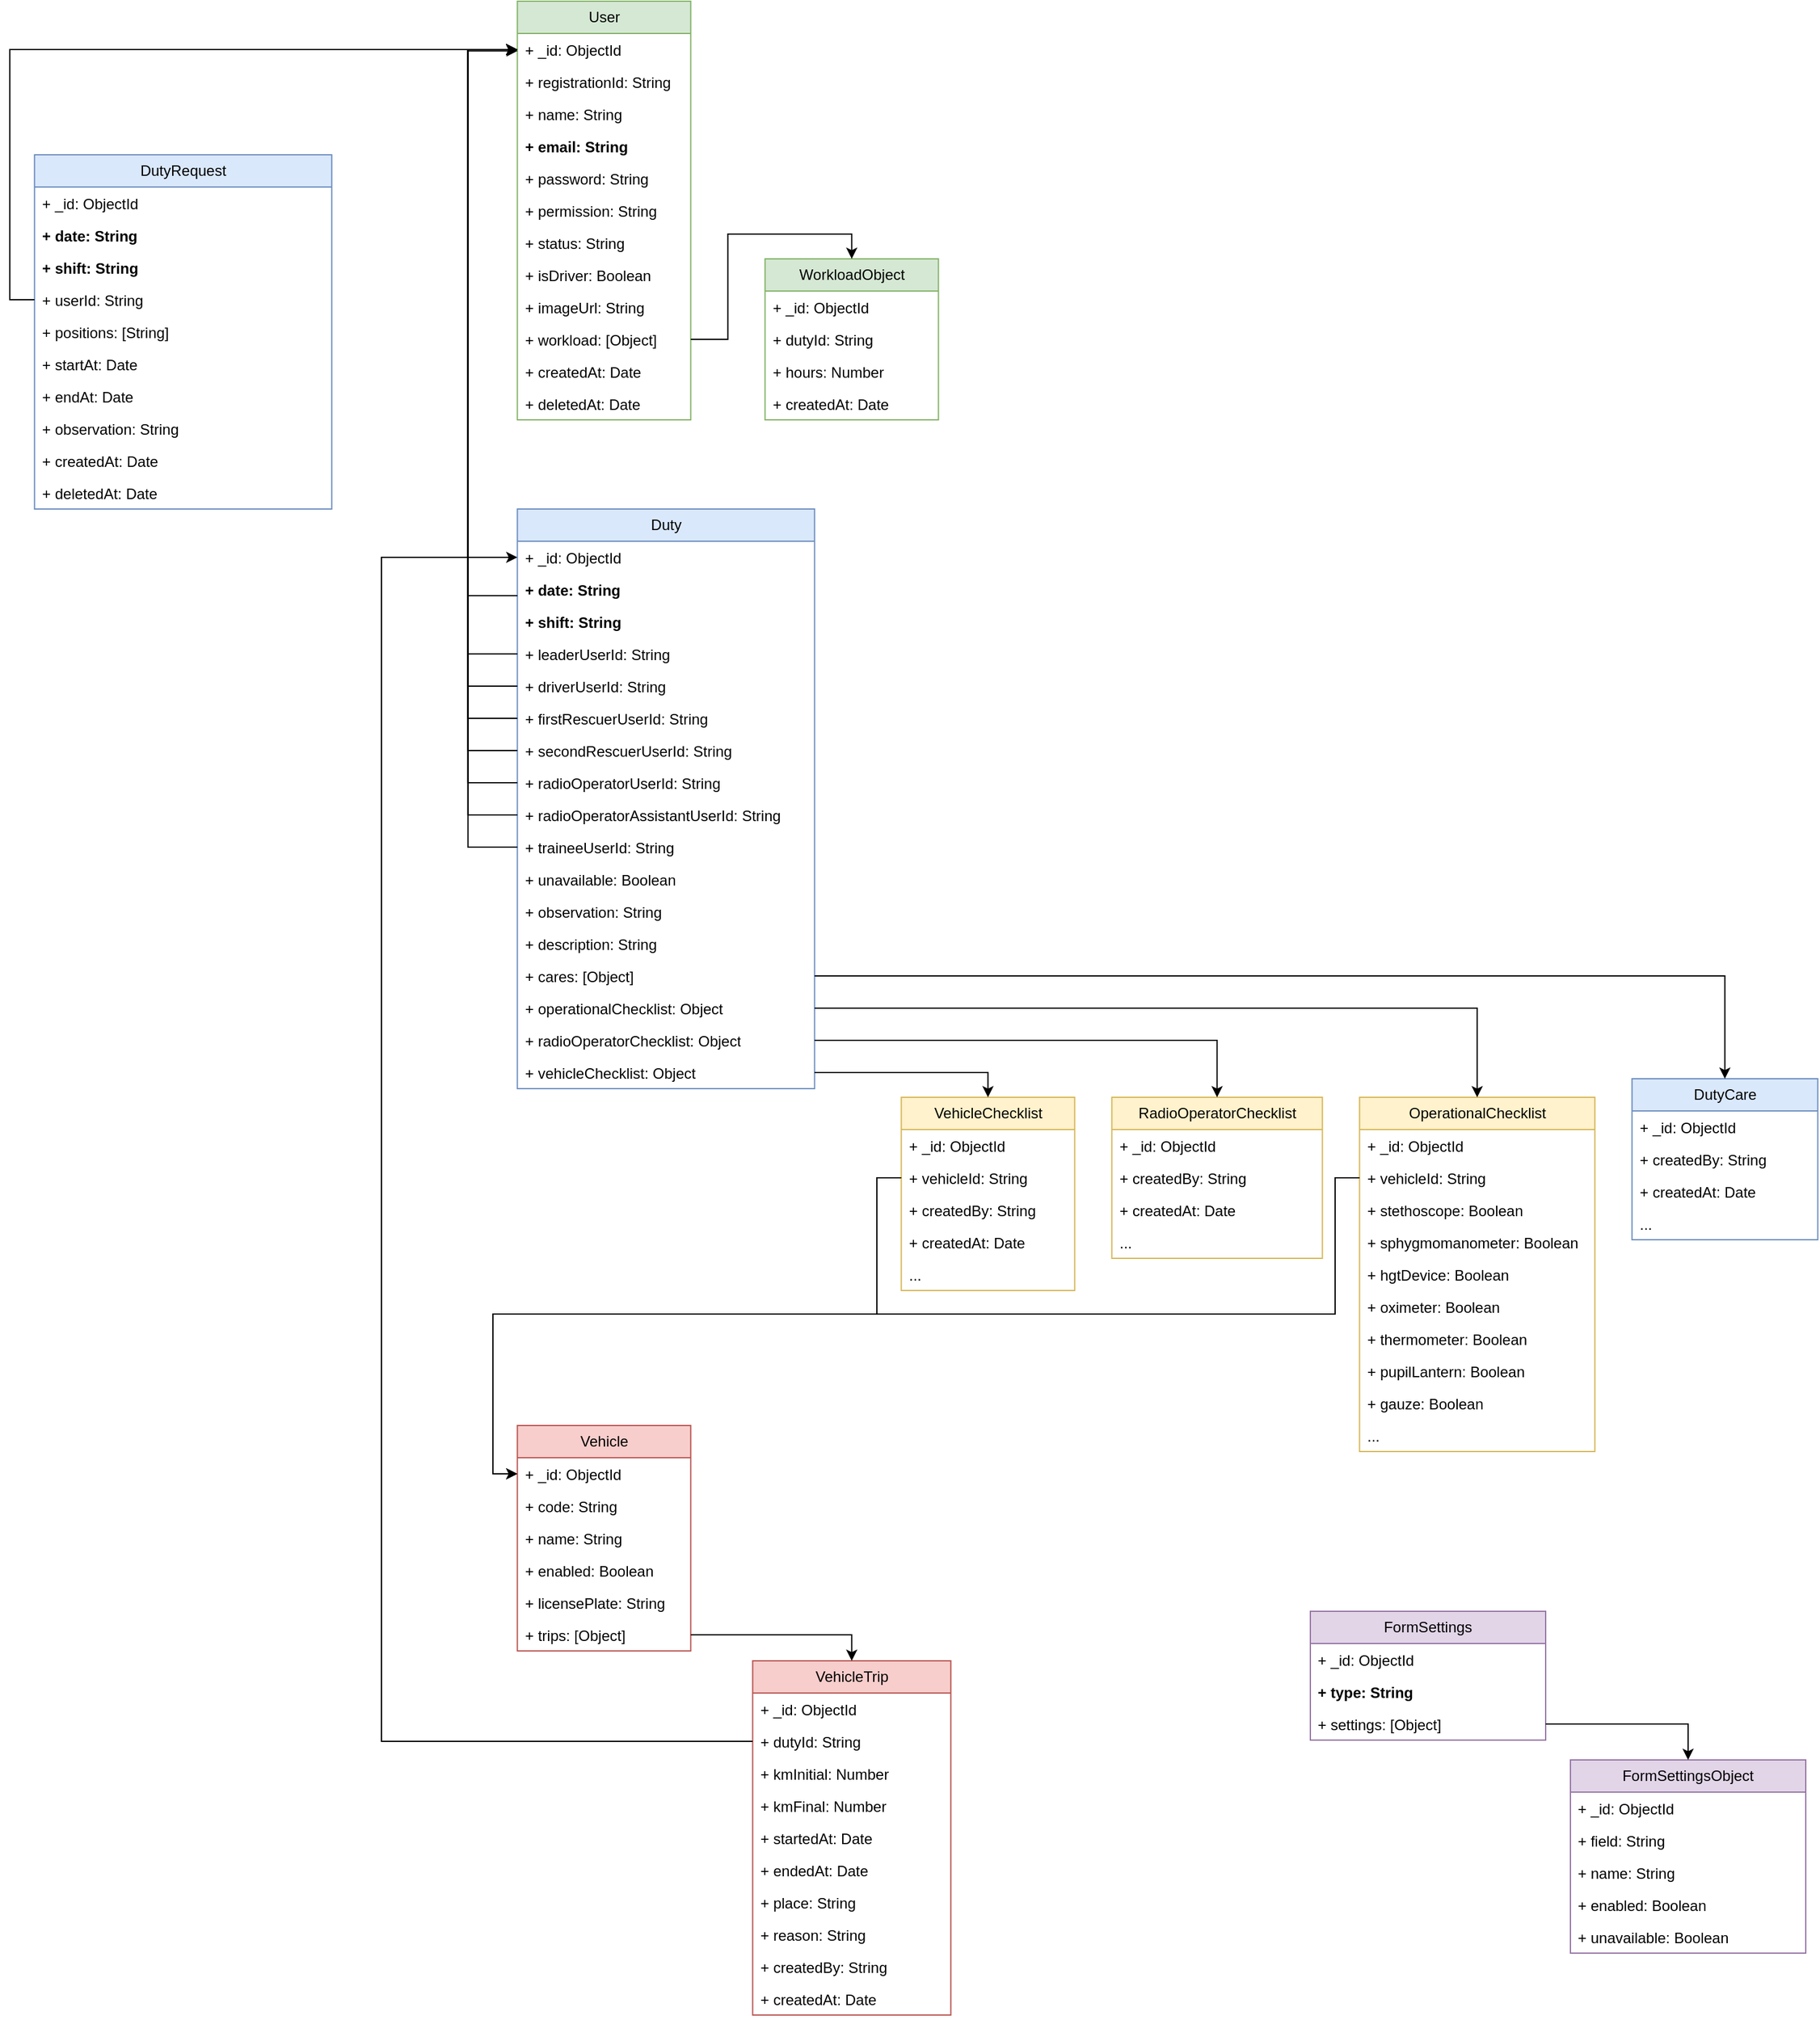 <mxfile version="23.1.1" type="google">
  <diagram name="Página-1" id="IYpdSt8Kz6ed_lQCGVCC">
    <mxGraphModel dx="1193" dy="695" grid="1" gridSize="10" guides="1" tooltips="1" connect="1" arrows="1" fold="1" page="1" pageScale="1" pageWidth="1600" pageHeight="900" math="0" shadow="0">
      <root>
        <mxCell id="0" />
        <mxCell id="1" parent="0" />
        <mxCell id="R4B6JqKtf9v0GxJlkbT6-14" value="User" style="swimlane;fontStyle=0;childLayout=stackLayout;horizontal=1;startSize=26;horizontalStack=0;resizeParent=1;resizeParentMax=0;resizeLast=0;collapsible=1;marginBottom=0;whiteSpace=wrap;html=1;fillColor=#d5e8d4;strokeColor=#82b366;" parent="1" vertex="1">
          <mxGeometry x="439.72" y="30" width="140" height="338" as="geometry" />
        </mxCell>
        <mxCell id="R4B6JqKtf9v0GxJlkbT6-15" value="+ _id: ObjectId" style="text;strokeColor=none;fillColor=none;align=left;verticalAlign=top;spacingLeft=4;spacingRight=4;overflow=hidden;rotatable=0;points=[[0,0.5],[1,0.5]];portConstraint=eastwest;whiteSpace=wrap;html=1;" parent="R4B6JqKtf9v0GxJlkbT6-14" vertex="1">
          <mxGeometry y="26" width="140" height="26" as="geometry" />
        </mxCell>
        <mxCell id="R4B6JqKtf9v0GxJlkbT6-16" value="+ registrationId: String" style="text;strokeColor=none;fillColor=none;align=left;verticalAlign=top;spacingLeft=4;spacingRight=4;overflow=hidden;rotatable=0;points=[[0,0.5],[1,0.5]];portConstraint=eastwest;whiteSpace=wrap;html=1;" parent="R4B6JqKtf9v0GxJlkbT6-14" vertex="1">
          <mxGeometry y="52" width="140" height="26" as="geometry" />
        </mxCell>
        <mxCell id="aPOCisl3kLSl9k1wvQ4P-1" value="+ name: String" style="text;strokeColor=none;fillColor=none;align=left;verticalAlign=top;spacingLeft=4;spacingRight=4;overflow=hidden;rotatable=0;points=[[0,0.5],[1,0.5]];portConstraint=eastwest;whiteSpace=wrap;html=1;" parent="R4B6JqKtf9v0GxJlkbT6-14" vertex="1">
          <mxGeometry y="78" width="140" height="26" as="geometry" />
        </mxCell>
        <mxCell id="R4B6JqKtf9v0GxJlkbT6-17" value="+ email: String" style="text;strokeColor=none;fillColor=none;align=left;verticalAlign=top;spacingLeft=4;spacingRight=4;overflow=hidden;rotatable=0;points=[[0,0.5],[1,0.5]];portConstraint=eastwest;whiteSpace=wrap;html=1;fontStyle=1" parent="R4B6JqKtf9v0GxJlkbT6-14" vertex="1">
          <mxGeometry y="104" width="140" height="26" as="geometry" />
        </mxCell>
        <mxCell id="R4B6JqKtf9v0GxJlkbT6-105" value="+ password: String" style="text;strokeColor=none;fillColor=none;align=left;verticalAlign=top;spacingLeft=4;spacingRight=4;overflow=hidden;rotatable=0;points=[[0,0.5],[1,0.5]];portConstraint=eastwest;whiteSpace=wrap;html=1;fontStyle=0" parent="R4B6JqKtf9v0GxJlkbT6-14" vertex="1">
          <mxGeometry y="130" width="140" height="26" as="geometry" />
        </mxCell>
        <mxCell id="R4B6JqKtf9v0GxJlkbT6-19" value="+ permission: String" style="text;strokeColor=none;fillColor=none;align=left;verticalAlign=top;spacingLeft=4;spacingRight=4;overflow=hidden;rotatable=0;points=[[0,0.5],[1,0.5]];portConstraint=eastwest;whiteSpace=wrap;html=1;" parent="R4B6JqKtf9v0GxJlkbT6-14" vertex="1">
          <mxGeometry y="156" width="140" height="26" as="geometry" />
        </mxCell>
        <mxCell id="R4B6JqKtf9v0GxJlkbT6-20" value="+ status: String" style="text;strokeColor=none;fillColor=none;align=left;verticalAlign=top;spacingLeft=4;spacingRight=4;overflow=hidden;rotatable=0;points=[[0,0.5],[1,0.5]];portConstraint=eastwest;whiteSpace=wrap;html=1;" parent="R4B6JqKtf9v0GxJlkbT6-14" vertex="1">
          <mxGeometry y="182" width="140" height="26" as="geometry" />
        </mxCell>
        <mxCell id="MI__1Vr3cl0q680QnqO9-2" value="+ isDriver: Boolean" style="text;strokeColor=none;fillColor=none;align=left;verticalAlign=top;spacingLeft=4;spacingRight=4;overflow=hidden;rotatable=0;points=[[0,0.5],[1,0.5]];portConstraint=eastwest;whiteSpace=wrap;html=1;" parent="R4B6JqKtf9v0GxJlkbT6-14" vertex="1">
          <mxGeometry y="208" width="140" height="26" as="geometry" />
        </mxCell>
        <mxCell id="R4B6JqKtf9v0GxJlkbT6-21" value="+ imageUrl: String" style="text;strokeColor=none;fillColor=none;align=left;verticalAlign=top;spacingLeft=4;spacingRight=4;overflow=hidden;rotatable=0;points=[[0,0.5],[1,0.5]];portConstraint=eastwest;whiteSpace=wrap;html=1;" parent="R4B6JqKtf9v0GxJlkbT6-14" vertex="1">
          <mxGeometry y="234" width="140" height="26" as="geometry" />
        </mxCell>
        <mxCell id="qyPiCuSeW8-tETlJxyKC-1" value="+ workload: [Object]" style="text;strokeColor=none;fillColor=none;align=left;verticalAlign=top;spacingLeft=4;spacingRight=4;overflow=hidden;rotatable=0;points=[[0,0.5],[1,0.5]];portConstraint=eastwest;whiteSpace=wrap;html=1;" parent="R4B6JqKtf9v0GxJlkbT6-14" vertex="1">
          <mxGeometry y="260" width="140" height="26" as="geometry" />
        </mxCell>
        <mxCell id="R4B6JqKtf9v0GxJlkbT6-22" value="+ createdAt: Date" style="text;strokeColor=none;fillColor=none;align=left;verticalAlign=top;spacingLeft=4;spacingRight=4;overflow=hidden;rotatable=0;points=[[0,0.5],[1,0.5]];portConstraint=eastwest;whiteSpace=wrap;html=1;" parent="R4B6JqKtf9v0GxJlkbT6-14" vertex="1">
          <mxGeometry y="286" width="140" height="26" as="geometry" />
        </mxCell>
        <mxCell id="R4B6JqKtf9v0GxJlkbT6-23" value="+ deletedAt: Date" style="text;strokeColor=none;fillColor=none;align=left;verticalAlign=top;spacingLeft=4;spacingRight=4;overflow=hidden;rotatable=0;points=[[0,0.5],[1,0.5]];portConstraint=eastwest;whiteSpace=wrap;html=1;" parent="R4B6JqKtf9v0GxJlkbT6-14" vertex="1">
          <mxGeometry y="312" width="140" height="26" as="geometry" />
        </mxCell>
        <mxCell id="R4B6JqKtf9v0GxJlkbT6-24" value="Duty" style="swimlane;fontStyle=0;childLayout=stackLayout;horizontal=1;startSize=26;horizontalStack=0;resizeParent=1;resizeParentMax=0;resizeLast=0;collapsible=1;marginBottom=0;whiteSpace=wrap;html=1;fillColor=#dae8fc;strokeColor=#6c8ebf;" parent="1" vertex="1">
          <mxGeometry x="439.72" y="440" width="240" height="468" as="geometry">
            <mxRectangle x="1350" y="360" width="70" height="30" as="alternateBounds" />
          </mxGeometry>
        </mxCell>
        <mxCell id="R4B6JqKtf9v0GxJlkbT6-25" value="+ _id: ObjectId" style="text;strokeColor=none;fillColor=none;align=left;verticalAlign=top;spacingLeft=4;spacingRight=4;overflow=hidden;rotatable=0;points=[[0,0.5],[1,0.5]];portConstraint=eastwest;whiteSpace=wrap;html=1;" parent="R4B6JqKtf9v0GxJlkbT6-24" vertex="1">
          <mxGeometry y="26" width="240" height="26" as="geometry" />
        </mxCell>
        <mxCell id="R4B6JqKtf9v0GxJlkbT6-26" value="+ date: String" style="text;strokeColor=none;fillColor=none;align=left;verticalAlign=top;spacingLeft=4;spacingRight=4;overflow=hidden;rotatable=0;points=[[0,0.5],[1,0.5]];portConstraint=eastwest;whiteSpace=wrap;html=1;fontStyle=1" parent="R4B6JqKtf9v0GxJlkbT6-24" vertex="1">
          <mxGeometry y="52" width="240" height="26" as="geometry" />
        </mxCell>
        <mxCell id="R4B6JqKtf9v0GxJlkbT6-27" value="+ shift: String" style="text;strokeColor=none;fillColor=none;align=left;verticalAlign=top;spacingLeft=4;spacingRight=4;overflow=hidden;rotatable=0;points=[[0,0.5],[1,0.5]];portConstraint=eastwest;whiteSpace=wrap;html=1;fontStyle=1" parent="R4B6JqKtf9v0GxJlkbT6-24" vertex="1">
          <mxGeometry y="78" width="240" height="26" as="geometry" />
        </mxCell>
        <mxCell id="R4B6JqKtf9v0GxJlkbT6-28" value="+ leaderUserId: String" style="text;strokeColor=none;fillColor=none;align=left;verticalAlign=top;spacingLeft=4;spacingRight=4;overflow=hidden;rotatable=0;points=[[0,0.5],[1,0.5]];portConstraint=eastwest;whiteSpace=wrap;html=1;" parent="R4B6JqKtf9v0GxJlkbT6-24" vertex="1">
          <mxGeometry y="104" width="240" height="26" as="geometry" />
        </mxCell>
        <mxCell id="R4B6JqKtf9v0GxJlkbT6-29" value="+ driverUserId: String" style="text;strokeColor=none;fillColor=none;align=left;verticalAlign=top;spacingLeft=4;spacingRight=4;overflow=hidden;rotatable=0;points=[[0,0.5],[1,0.5]];portConstraint=eastwest;whiteSpace=wrap;html=1;" parent="R4B6JqKtf9v0GxJlkbT6-24" vertex="1">
          <mxGeometry y="130" width="240" height="26" as="geometry" />
        </mxCell>
        <mxCell id="R4B6JqKtf9v0GxJlkbT6-30" value="+ firstRescuerUserId: String" style="text;strokeColor=none;fillColor=none;align=left;verticalAlign=top;spacingLeft=4;spacingRight=4;overflow=hidden;rotatable=0;points=[[0,0.5],[1,0.5]];portConstraint=eastwest;whiteSpace=wrap;html=1;" parent="R4B6JqKtf9v0GxJlkbT6-24" vertex="1">
          <mxGeometry y="156" width="240" height="26" as="geometry" />
        </mxCell>
        <mxCell id="R4B6JqKtf9v0GxJlkbT6-31" value="+ secondRescuerUserId: String" style="text;strokeColor=none;fillColor=none;align=left;verticalAlign=top;spacingLeft=4;spacingRight=4;overflow=hidden;rotatable=0;points=[[0,0.5],[1,0.5]];portConstraint=eastwest;whiteSpace=wrap;html=1;" parent="R4B6JqKtf9v0GxJlkbT6-24" vertex="1">
          <mxGeometry y="182" width="240" height="26" as="geometry" />
        </mxCell>
        <mxCell id="R4B6JqKtf9v0GxJlkbT6-32" value="+ radioOperatorUserId: String" style="text;strokeColor=none;fillColor=none;align=left;verticalAlign=top;spacingLeft=4;spacingRight=4;overflow=hidden;rotatable=0;points=[[0,0.5],[1,0.5]];portConstraint=eastwest;whiteSpace=wrap;html=1;" parent="R4B6JqKtf9v0GxJlkbT6-24" vertex="1">
          <mxGeometry y="208" width="240" height="26" as="geometry" />
        </mxCell>
        <mxCell id="R4B6JqKtf9v0GxJlkbT6-34" value="+ radioOperatorAssistantUserId: String" style="text;strokeColor=none;fillColor=none;align=left;verticalAlign=top;spacingLeft=4;spacingRight=4;overflow=hidden;rotatable=0;points=[[0,0.5],[1,0.5]];portConstraint=eastwest;whiteSpace=wrap;html=1;" parent="R4B6JqKtf9v0GxJlkbT6-24" vertex="1">
          <mxGeometry y="234" width="240" height="26" as="geometry" />
        </mxCell>
        <mxCell id="R4B6JqKtf9v0GxJlkbT6-35" value="+ traineeUserId: String" style="text;strokeColor=none;fillColor=none;align=left;verticalAlign=top;spacingLeft=4;spacingRight=4;overflow=hidden;rotatable=0;points=[[0,0.5],[1,0.5]];portConstraint=eastwest;whiteSpace=wrap;html=1;" parent="R4B6JqKtf9v0GxJlkbT6-24" vertex="1">
          <mxGeometry y="260" width="240" height="26" as="geometry" />
        </mxCell>
        <mxCell id="R4B6JqKtf9v0GxJlkbT6-37" value="+ unavailable: Boolean" style="text;strokeColor=none;fillColor=none;align=left;verticalAlign=top;spacingLeft=4;spacingRight=4;overflow=hidden;rotatable=0;points=[[0,0.5],[1,0.5]];portConstraint=eastwest;whiteSpace=wrap;html=1;" parent="R4B6JqKtf9v0GxJlkbT6-24" vertex="1">
          <mxGeometry y="286" width="240" height="26" as="geometry" />
        </mxCell>
        <mxCell id="R4B6JqKtf9v0GxJlkbT6-36" value="+ observation: String" style="text;strokeColor=none;fillColor=none;align=left;verticalAlign=top;spacingLeft=4;spacingRight=4;overflow=hidden;rotatable=0;points=[[0,0.5],[1,0.5]];portConstraint=eastwest;whiteSpace=wrap;html=1;" parent="R4B6JqKtf9v0GxJlkbT6-24" vertex="1">
          <mxGeometry y="312" width="240" height="26" as="geometry" />
        </mxCell>
        <mxCell id="R4B6JqKtf9v0GxJlkbT6-33" value="+ description: String" style="text;strokeColor=none;fillColor=none;align=left;verticalAlign=top;spacingLeft=4;spacingRight=4;overflow=hidden;rotatable=0;points=[[0,0.5],[1,0.5]];portConstraint=eastwest;whiteSpace=wrap;html=1;" parent="R4B6JqKtf9v0GxJlkbT6-24" vertex="1">
          <mxGeometry y="338" width="240" height="26" as="geometry" />
        </mxCell>
        <mxCell id="YmcyqMqzOZPDYKo89Bfk-48" value="+ cares: [Object]" style="text;strokeColor=none;fillColor=none;align=left;verticalAlign=top;spacingLeft=4;spacingRight=4;overflow=hidden;rotatable=0;points=[[0,0.5],[1,0.5]];portConstraint=eastwest;whiteSpace=wrap;html=1;" parent="R4B6JqKtf9v0GxJlkbT6-24" vertex="1">
          <mxGeometry y="364" width="240" height="26" as="geometry" />
        </mxCell>
        <mxCell id="YmcyqMqzOZPDYKo89Bfk-25" value="+ operationalChecklist: Object" style="text;strokeColor=none;fillColor=none;align=left;verticalAlign=top;spacingLeft=4;spacingRight=4;overflow=hidden;rotatable=0;points=[[0,0.5],[1,0.5]];portConstraint=eastwest;whiteSpace=wrap;html=1;" parent="R4B6JqKtf9v0GxJlkbT6-24" vertex="1">
          <mxGeometry y="390" width="240" height="26" as="geometry" />
        </mxCell>
        <mxCell id="YmcyqMqzOZPDYKo89Bfk-30" value="+ radioOperatorChecklist: Object" style="text;strokeColor=none;fillColor=none;align=left;verticalAlign=top;spacingLeft=4;spacingRight=4;overflow=hidden;rotatable=0;points=[[0,0.5],[1,0.5]];portConstraint=eastwest;whiteSpace=wrap;html=1;" parent="R4B6JqKtf9v0GxJlkbT6-24" vertex="1">
          <mxGeometry y="416" width="240" height="26" as="geometry" />
        </mxCell>
        <mxCell id="YmcyqMqzOZPDYKo89Bfk-29" value="+ vehicleChecklist: Object" style="text;strokeColor=none;fillColor=none;align=left;verticalAlign=top;spacingLeft=4;spacingRight=4;overflow=hidden;rotatable=0;points=[[0,0.5],[1,0.5]];portConstraint=eastwest;whiteSpace=wrap;html=1;" parent="R4B6JqKtf9v0GxJlkbT6-24" vertex="1">
          <mxGeometry y="442" width="240" height="26" as="geometry" />
        </mxCell>
        <mxCell id="R4B6JqKtf9v0GxJlkbT6-52" value="Vehicle" style="swimlane;fontStyle=0;childLayout=stackLayout;horizontal=1;startSize=26;horizontalStack=0;resizeParent=1;resizeParentMax=0;resizeLast=0;collapsible=1;marginBottom=0;whiteSpace=wrap;html=1;fillColor=#f8cecc;strokeColor=#b85450;" parent="1" vertex="1">
          <mxGeometry x="439.72" y="1180" width="140" height="182" as="geometry" />
        </mxCell>
        <mxCell id="R4B6JqKtf9v0GxJlkbT6-53" value="+ _id: ObjectId" style="text;strokeColor=none;fillColor=none;align=left;verticalAlign=top;spacingLeft=4;spacingRight=4;overflow=hidden;rotatable=0;points=[[0,0.5],[1,0.5]];portConstraint=eastwest;whiteSpace=wrap;html=1;" parent="R4B6JqKtf9v0GxJlkbT6-52" vertex="1">
          <mxGeometry y="26" width="140" height="26" as="geometry" />
        </mxCell>
        <mxCell id="R4B6JqKtf9v0GxJlkbT6-55" value="+ code: String" style="text;strokeColor=none;fillColor=none;align=left;verticalAlign=top;spacingLeft=4;spacingRight=4;overflow=hidden;rotatable=0;points=[[0,0.5],[1,0.5]];portConstraint=eastwest;whiteSpace=wrap;html=1;" parent="R4B6JqKtf9v0GxJlkbT6-52" vertex="1">
          <mxGeometry y="52" width="140" height="26" as="geometry" />
        </mxCell>
        <mxCell id="BkJx6mjHTMI---LYH1up-1" value="+ name: String" style="text;strokeColor=none;fillColor=none;align=left;verticalAlign=top;spacingLeft=4;spacingRight=4;overflow=hidden;rotatable=0;points=[[0,0.5],[1,0.5]];portConstraint=eastwest;whiteSpace=wrap;html=1;" parent="R4B6JqKtf9v0GxJlkbT6-52" vertex="1">
          <mxGeometry y="78" width="140" height="26" as="geometry" />
        </mxCell>
        <mxCell id="R4B6JqKtf9v0GxJlkbT6-54" value="+ enabled: Boolean" style="text;strokeColor=none;fillColor=none;align=left;verticalAlign=top;spacingLeft=4;spacingRight=4;overflow=hidden;rotatable=0;points=[[0,0.5],[1,0.5]];portConstraint=eastwest;whiteSpace=wrap;html=1;" parent="R4B6JqKtf9v0GxJlkbT6-52" vertex="1">
          <mxGeometry y="104" width="140" height="26" as="geometry" />
        </mxCell>
        <mxCell id="YmcyqMqzOZPDYKo89Bfk-80" value="+ licensePlate: String" style="text;strokeColor=none;fillColor=none;align=left;verticalAlign=top;spacingLeft=4;spacingRight=4;overflow=hidden;rotatable=0;points=[[0,0.5],[1,0.5]];portConstraint=eastwest;whiteSpace=wrap;html=1;" parent="R4B6JqKtf9v0GxJlkbT6-52" vertex="1">
          <mxGeometry y="130" width="140" height="26" as="geometry" />
        </mxCell>
        <mxCell id="R4B6JqKtf9v0GxJlkbT6-56" value="+ trips: [Object]" style="text;strokeColor=none;fillColor=none;align=left;verticalAlign=top;spacingLeft=4;spacingRight=4;overflow=hidden;rotatable=0;points=[[0,0.5],[1,0.5]];portConstraint=eastwest;whiteSpace=wrap;html=1;" parent="R4B6JqKtf9v0GxJlkbT6-52" vertex="1">
          <mxGeometry y="156" width="140" height="26" as="geometry" />
        </mxCell>
        <mxCell id="R4B6JqKtf9v0GxJlkbT6-67" value="DutyRequest" style="swimlane;fontStyle=0;childLayout=stackLayout;horizontal=1;startSize=26;horizontalStack=0;resizeParent=1;resizeParentMax=0;resizeLast=0;collapsible=1;marginBottom=0;whiteSpace=wrap;html=1;fillColor=#dae8fc;strokeColor=#6c8ebf;" parent="1" vertex="1">
          <mxGeometry x="49.86" y="154" width="240" height="286" as="geometry" />
        </mxCell>
        <mxCell id="R4B6JqKtf9v0GxJlkbT6-68" value="+ _id: ObjectId" style="text;strokeColor=none;fillColor=none;align=left;verticalAlign=top;spacingLeft=4;spacingRight=4;overflow=hidden;rotatable=0;points=[[0,0.5],[1,0.5]];portConstraint=eastwest;whiteSpace=wrap;html=1;" parent="R4B6JqKtf9v0GxJlkbT6-67" vertex="1">
          <mxGeometry y="26" width="240" height="26" as="geometry" />
        </mxCell>
        <mxCell id="R4B6JqKtf9v0GxJlkbT6-71" value="+ date: String" style="text;strokeColor=none;fillColor=none;align=left;verticalAlign=top;spacingLeft=4;spacingRight=4;overflow=hidden;rotatable=0;points=[[0,0.5],[1,0.5]];portConstraint=eastwest;whiteSpace=wrap;html=1;fontStyle=1" parent="R4B6JqKtf9v0GxJlkbT6-67" vertex="1">
          <mxGeometry y="52" width="240" height="26" as="geometry" />
        </mxCell>
        <mxCell id="R4B6JqKtf9v0GxJlkbT6-72" value="+ shift: String" style="text;strokeColor=none;fillColor=none;align=left;verticalAlign=top;spacingLeft=4;spacingRight=4;overflow=hidden;rotatable=0;points=[[0,0.5],[1,0.5]];portConstraint=eastwest;whiteSpace=wrap;html=1;fontStyle=1" parent="R4B6JqKtf9v0GxJlkbT6-67" vertex="1">
          <mxGeometry y="78" width="240" height="26" as="geometry" />
        </mxCell>
        <mxCell id="R4B6JqKtf9v0GxJlkbT6-69" value="+ userId: String" style="text;strokeColor=none;fillColor=none;align=left;verticalAlign=top;spacingLeft=4;spacingRight=4;overflow=hidden;rotatable=0;points=[[0,0.5],[1,0.5]];portConstraint=eastwest;whiteSpace=wrap;html=1;fontStyle=0" parent="R4B6JqKtf9v0GxJlkbT6-67" vertex="1">
          <mxGeometry y="104" width="240" height="26" as="geometry" />
        </mxCell>
        <mxCell id="R4B6JqKtf9v0GxJlkbT6-108" value="+ positions: [String]" style="text;strokeColor=none;fillColor=none;align=left;verticalAlign=top;spacingLeft=4;spacingRight=4;overflow=hidden;rotatable=0;points=[[0,0.5],[1,0.5]];portConstraint=eastwest;whiteSpace=wrap;html=1;" parent="R4B6JqKtf9v0GxJlkbT6-67" vertex="1">
          <mxGeometry y="130" width="240" height="26" as="geometry" />
        </mxCell>
        <mxCell id="BkJx6mjHTMI---LYH1up-2" value="+ startAt: Date" style="text;strokeColor=none;fillColor=none;align=left;verticalAlign=top;spacingLeft=4;spacingRight=4;overflow=hidden;rotatable=0;points=[[0,0.5],[1,0.5]];portConstraint=eastwest;whiteSpace=wrap;html=1;" parent="R4B6JqKtf9v0GxJlkbT6-67" vertex="1">
          <mxGeometry y="156" width="240" height="26" as="geometry" />
        </mxCell>
        <mxCell id="BkJx6mjHTMI---LYH1up-4" value="+ endAt: Date" style="text;strokeColor=none;fillColor=none;align=left;verticalAlign=top;spacingLeft=4;spacingRight=4;overflow=hidden;rotatable=0;points=[[0,0.5],[1,0.5]];portConstraint=eastwest;whiteSpace=wrap;html=1;" parent="R4B6JqKtf9v0GxJlkbT6-67" vertex="1">
          <mxGeometry y="182" width="240" height="26" as="geometry" />
        </mxCell>
        <mxCell id="BkJx6mjHTMI---LYH1up-3" value="+ observation: String" style="text;strokeColor=none;fillColor=none;align=left;verticalAlign=top;spacingLeft=4;spacingRight=4;overflow=hidden;rotatable=0;points=[[0,0.5],[1,0.5]];portConstraint=eastwest;whiteSpace=wrap;html=1;" parent="R4B6JqKtf9v0GxJlkbT6-67" vertex="1">
          <mxGeometry y="208" width="240" height="26" as="geometry" />
        </mxCell>
        <mxCell id="R4B6JqKtf9v0GxJlkbT6-74" value="+ createdAt: Date" style="text;strokeColor=none;fillColor=none;align=left;verticalAlign=top;spacingLeft=4;spacingRight=4;overflow=hidden;rotatable=0;points=[[0,0.5],[1,0.5]];portConstraint=eastwest;whiteSpace=wrap;html=1;" parent="R4B6JqKtf9v0GxJlkbT6-67" vertex="1">
          <mxGeometry y="234" width="240" height="26" as="geometry" />
        </mxCell>
        <mxCell id="R4B6JqKtf9v0GxJlkbT6-75" value="+ deletedAt: Date" style="text;strokeColor=none;fillColor=none;align=left;verticalAlign=top;spacingLeft=4;spacingRight=4;overflow=hidden;rotatable=0;points=[[0,0.5],[1,0.5]];portConstraint=eastwest;whiteSpace=wrap;html=1;" parent="R4B6JqKtf9v0GxJlkbT6-67" vertex="1">
          <mxGeometry y="260" width="240" height="26" as="geometry" />
        </mxCell>
        <mxCell id="R4B6JqKtf9v0GxJlkbT6-88" style="edgeStyle=orthogonalEdgeStyle;rounded=0;orthogonalLoop=1;jettySize=auto;html=1;exitX=0;exitY=0.5;exitDx=0;exitDy=0;entryX=0;entryY=0.5;entryDx=0;entryDy=0;" parent="1" source="R4B6JqKtf9v0GxJlkbT6-69" target="R4B6JqKtf9v0GxJlkbT6-15" edge="1">
          <mxGeometry relative="1" as="geometry">
            <mxPoint x="429.72" y="150" as="targetPoint" />
          </mxGeometry>
        </mxCell>
        <mxCell id="R4B6JqKtf9v0GxJlkbT6-118" style="edgeStyle=orthogonalEdgeStyle;rounded=0;orthogonalLoop=1;jettySize=auto;html=1;exitX=0;exitY=0.5;exitDx=0;exitDy=0;entryX=0;entryY=0.5;entryDx=0;entryDy=0;" parent="1" target="R4B6JqKtf9v0GxJlkbT6-15" edge="1">
          <mxGeometry relative="1" as="geometry">
            <Array as="points">
              <mxPoint x="399.86" y="510" />
              <mxPoint x="399.86" y="69" />
            </Array>
            <mxPoint x="439.72" y="509.99" as="sourcePoint" />
            <mxPoint x="349.72" y="120" as="targetPoint" />
          </mxGeometry>
        </mxCell>
        <mxCell id="R4B6JqKtf9v0GxJlkbT6-123" style="edgeStyle=orthogonalEdgeStyle;rounded=0;orthogonalLoop=1;jettySize=auto;html=1;exitX=0;exitY=0.5;exitDx=0;exitDy=0;entryX=0;entryY=0.5;entryDx=0;entryDy=0;" parent="1" source="R4B6JqKtf9v0GxJlkbT6-32" target="R4B6JqKtf9v0GxJlkbT6-15" edge="1">
          <mxGeometry relative="1" as="geometry">
            <Array as="points">
              <mxPoint x="399.86" y="661" />
              <mxPoint x="399.86" y="69" />
            </Array>
            <mxPoint x="419.72" y="170" as="targetPoint" />
          </mxGeometry>
        </mxCell>
        <mxCell id="R4B6JqKtf9v0GxJlkbT6-121" style="edgeStyle=orthogonalEdgeStyle;rounded=0;orthogonalLoop=1;jettySize=auto;html=1;exitX=0;exitY=0.5;exitDx=0;exitDy=0;entryX=0;entryY=0.5;entryDx=0;entryDy=0;" parent="1" source="R4B6JqKtf9v0GxJlkbT6-31" target="R4B6JqKtf9v0GxJlkbT6-15" edge="1">
          <mxGeometry relative="1" as="geometry">
            <mxPoint x="429.72" y="140" as="targetPoint" />
            <Array as="points">
              <mxPoint x="399.86" y="635" />
              <mxPoint x="399.86" y="69" />
            </Array>
          </mxGeometry>
        </mxCell>
        <mxCell id="R4B6JqKtf9v0GxJlkbT6-120" style="edgeStyle=orthogonalEdgeStyle;rounded=0;orthogonalLoop=1;jettySize=auto;html=1;exitX=0;exitY=0.5;exitDx=0;exitDy=0;entryX=0;entryY=0.5;entryDx=0;entryDy=0;" parent="1" source="R4B6JqKtf9v0GxJlkbT6-28" target="R4B6JqKtf9v0GxJlkbT6-15" edge="1">
          <mxGeometry relative="1" as="geometry">
            <mxPoint x="419.72" y="130" as="targetPoint" />
            <Array as="points">
              <mxPoint x="399.86" y="557" />
              <mxPoint x="399.86" y="69" />
            </Array>
          </mxGeometry>
        </mxCell>
        <mxCell id="R4B6JqKtf9v0GxJlkbT6-119" style="edgeStyle=orthogonalEdgeStyle;rounded=0;orthogonalLoop=1;jettySize=auto;html=1;exitX=0;exitY=0.5;exitDx=0;exitDy=0;entryX=0;entryY=0.5;entryDx=0;entryDy=0;" parent="1" source="R4B6JqKtf9v0GxJlkbT6-29" target="R4B6JqKtf9v0GxJlkbT6-15" edge="1">
          <mxGeometry relative="1" as="geometry">
            <mxPoint x="429.72" y="140" as="targetPoint" />
            <Array as="points">
              <mxPoint x="399.86" y="583" />
              <mxPoint x="399.86" y="69" />
            </Array>
          </mxGeometry>
        </mxCell>
        <mxCell id="R4B6JqKtf9v0GxJlkbT6-124" style="edgeStyle=orthogonalEdgeStyle;rounded=0;orthogonalLoop=1;jettySize=auto;html=1;exitX=0;exitY=0.5;exitDx=0;exitDy=0;entryX=0;entryY=0.5;entryDx=0;entryDy=0;" parent="1" source="R4B6JqKtf9v0GxJlkbT6-34" target="R4B6JqKtf9v0GxJlkbT6-15" edge="1">
          <mxGeometry relative="1" as="geometry">
            <Array as="points">
              <mxPoint x="399.86" y="687" />
              <mxPoint x="399.86" y="69" />
            </Array>
          </mxGeometry>
        </mxCell>
        <mxCell id="R4B6JqKtf9v0GxJlkbT6-125" style="edgeStyle=orthogonalEdgeStyle;rounded=0;orthogonalLoop=1;jettySize=auto;html=1;exitX=0;exitY=0.5;exitDx=0;exitDy=0;entryX=0;entryY=0.5;entryDx=0;entryDy=0;" parent="1" source="R4B6JqKtf9v0GxJlkbT6-35" target="R4B6JqKtf9v0GxJlkbT6-15" edge="1">
          <mxGeometry relative="1" as="geometry">
            <mxPoint x="249.72" y="100" as="targetPoint" />
            <Array as="points">
              <mxPoint x="399.86" y="713" />
              <mxPoint x="399.86" y="69" />
            </Array>
          </mxGeometry>
        </mxCell>
        <mxCell id="tG_7QArCUp_xvu5cv8DD-1" style="edgeStyle=orthogonalEdgeStyle;rounded=0;orthogonalLoop=1;jettySize=auto;html=1;exitX=0;exitY=0.5;exitDx=0;exitDy=0;entryX=0.002;entryY=0.541;entryDx=0;entryDy=0;entryPerimeter=0;" parent="1" source="R4B6JqKtf9v0GxJlkbT6-30" target="R4B6JqKtf9v0GxJlkbT6-15" edge="1">
          <mxGeometry relative="1" as="geometry">
            <mxPoint x="419.72" y="130" as="targetPoint" />
            <Array as="points">
              <mxPoint x="399.86" y="609" />
              <mxPoint x="399.86" y="70" />
            </Array>
          </mxGeometry>
        </mxCell>
        <mxCell id="tG_7QArCUp_xvu5cv8DD-3" value="FormSettings" style="swimlane;fontStyle=0;childLayout=stackLayout;horizontal=1;startSize=26;horizontalStack=0;resizeParent=1;resizeParentMax=0;resizeLast=0;collapsible=1;marginBottom=0;whiteSpace=wrap;html=1;fillColor=#e1d5e7;strokeColor=#9673a6;" parent="1" vertex="1">
          <mxGeometry x="1080" y="1330" width="190" height="104" as="geometry" />
        </mxCell>
        <mxCell id="tG_7QArCUp_xvu5cv8DD-4" value="+ _id: ObjectId" style="text;strokeColor=none;fillColor=none;align=left;verticalAlign=top;spacingLeft=4;spacingRight=4;overflow=hidden;rotatable=0;points=[[0,0.5],[1,0.5]];portConstraint=eastwest;whiteSpace=wrap;html=1;" parent="tG_7QArCUp_xvu5cv8DD-3" vertex="1">
          <mxGeometry y="26" width="190" height="26" as="geometry" />
        </mxCell>
        <mxCell id="tG_7QArCUp_xvu5cv8DD-5" value="+ type: String" style="text;strokeColor=none;fillColor=none;align=left;verticalAlign=top;spacingLeft=4;spacingRight=4;overflow=hidden;rotatable=0;points=[[0,0.5],[1,0.5]];portConstraint=eastwest;whiteSpace=wrap;html=1;fontStyle=1" parent="tG_7QArCUp_xvu5cv8DD-3" vertex="1">
          <mxGeometry y="52" width="190" height="26" as="geometry" />
        </mxCell>
        <mxCell id="tG_7QArCUp_xvu5cv8DD-17" value="+ settings: [Object]" style="text;strokeColor=none;fillColor=none;align=left;verticalAlign=top;spacingLeft=4;spacingRight=4;overflow=hidden;rotatable=0;points=[[0,0.5],[1,0.5]];portConstraint=eastwest;whiteSpace=wrap;html=1;fontStyle=0" parent="tG_7QArCUp_xvu5cv8DD-3" vertex="1">
          <mxGeometry y="78" width="190" height="26" as="geometry" />
        </mxCell>
        <mxCell id="tG_7QArCUp_xvu5cv8DD-18" value="FormSettingsObject" style="swimlane;fontStyle=0;childLayout=stackLayout;horizontal=1;startSize=26;horizontalStack=0;resizeParent=1;resizeParentMax=0;resizeLast=0;collapsible=1;marginBottom=0;whiteSpace=wrap;html=1;fillColor=#e1d5e7;strokeColor=#9673a6;" parent="1" vertex="1">
          <mxGeometry x="1290" y="1450" width="190" height="156" as="geometry" />
        </mxCell>
        <mxCell id="tG_7QArCUp_xvu5cv8DD-19" value="+ _id: ObjectId" style="text;strokeColor=none;fillColor=none;align=left;verticalAlign=top;spacingLeft=4;spacingRight=4;overflow=hidden;rotatable=0;points=[[0,0.5],[1,0.5]];portConstraint=eastwest;whiteSpace=wrap;html=1;" parent="tG_7QArCUp_xvu5cv8DD-18" vertex="1">
          <mxGeometry y="26" width="190" height="26" as="geometry" />
        </mxCell>
        <mxCell id="tG_7QArCUp_xvu5cv8DD-23" value="+ field: String" style="text;strokeColor=none;fillColor=none;align=left;verticalAlign=top;spacingLeft=4;spacingRight=4;overflow=hidden;rotatable=0;points=[[0,0.5],[1,0.5]];portConstraint=eastwest;whiteSpace=wrap;html=1;fontStyle=0" parent="tG_7QArCUp_xvu5cv8DD-18" vertex="1">
          <mxGeometry y="52" width="190" height="26" as="geometry" />
        </mxCell>
        <mxCell id="tG_7QArCUp_xvu5cv8DD-24" value="+ name: String" style="text;strokeColor=none;fillColor=none;align=left;verticalAlign=top;spacingLeft=4;spacingRight=4;overflow=hidden;rotatable=0;points=[[0,0.5],[1,0.5]];portConstraint=eastwest;whiteSpace=wrap;html=1;fontStyle=0" parent="tG_7QArCUp_xvu5cv8DD-18" vertex="1">
          <mxGeometry y="78" width="190" height="26" as="geometry" />
        </mxCell>
        <mxCell id="tG_7QArCUp_xvu5cv8DD-25" value="+ enabled: Boolean" style="text;strokeColor=none;fillColor=none;align=left;verticalAlign=top;spacingLeft=4;spacingRight=4;overflow=hidden;rotatable=0;points=[[0,0.5],[1,0.5]];portConstraint=eastwest;whiteSpace=wrap;html=1;fontStyle=0" parent="tG_7QArCUp_xvu5cv8DD-18" vertex="1">
          <mxGeometry y="104" width="190" height="26" as="geometry" />
        </mxCell>
        <mxCell id="tG_7QArCUp_xvu5cv8DD-21" value="+ unavailable: Boolean" style="text;strokeColor=none;fillColor=none;align=left;verticalAlign=top;spacingLeft=4;spacingRight=4;overflow=hidden;rotatable=0;points=[[0,0.5],[1,0.5]];portConstraint=eastwest;whiteSpace=wrap;html=1;fontStyle=0" parent="tG_7QArCUp_xvu5cv8DD-18" vertex="1">
          <mxGeometry y="130" width="190" height="26" as="geometry" />
        </mxCell>
        <mxCell id="tG_7QArCUp_xvu5cv8DD-26" style="edgeStyle=orthogonalEdgeStyle;rounded=0;orthogonalLoop=1;jettySize=auto;html=1;exitX=1;exitY=0.5;exitDx=0;exitDy=0;entryX=0.5;entryY=0;entryDx=0;entryDy=0;" parent="1" source="tG_7QArCUp_xvu5cv8DD-17" target="tG_7QArCUp_xvu5cv8DD-18" edge="1">
          <mxGeometry relative="1" as="geometry" />
        </mxCell>
        <mxCell id="qyPiCuSeW8-tETlJxyKC-4" value="WorkloadObject" style="swimlane;fontStyle=0;childLayout=stackLayout;horizontal=1;startSize=26;horizontalStack=0;resizeParent=1;resizeParentMax=0;resizeLast=0;collapsible=1;marginBottom=0;whiteSpace=wrap;html=1;fillColor=#d5e8d4;strokeColor=#82b366;" parent="1" vertex="1">
          <mxGeometry x="639.72" y="238" width="140" height="130" as="geometry" />
        </mxCell>
        <mxCell id="qyPiCuSeW8-tETlJxyKC-5" value="+ _id: ObjectId" style="text;strokeColor=none;fillColor=none;align=left;verticalAlign=top;spacingLeft=4;spacingRight=4;overflow=hidden;rotatable=0;points=[[0,0.5],[1,0.5]];portConstraint=eastwest;whiteSpace=wrap;html=1;" parent="qyPiCuSeW8-tETlJxyKC-4" vertex="1">
          <mxGeometry y="26" width="140" height="26" as="geometry" />
        </mxCell>
        <mxCell id="qyPiCuSeW8-tETlJxyKC-6" value="+ dutyId: String" style="text;strokeColor=none;fillColor=none;align=left;verticalAlign=top;spacingLeft=4;spacingRight=4;overflow=hidden;rotatable=0;points=[[0,0.5],[1,0.5]];portConstraint=eastwest;whiteSpace=wrap;html=1;" parent="qyPiCuSeW8-tETlJxyKC-4" vertex="1">
          <mxGeometry y="52" width="140" height="26" as="geometry" />
        </mxCell>
        <mxCell id="qyPiCuSeW8-tETlJxyKC-7" value="+ hours: Number" style="text;strokeColor=none;fillColor=none;align=left;verticalAlign=top;spacingLeft=4;spacingRight=4;overflow=hidden;rotatable=0;points=[[0,0.5],[1,0.5]];portConstraint=eastwest;whiteSpace=wrap;html=1;fontStyle=0" parent="qyPiCuSeW8-tETlJxyKC-4" vertex="1">
          <mxGeometry y="78" width="140" height="26" as="geometry" />
        </mxCell>
        <mxCell id="qyPiCuSeW8-tETlJxyKC-14" value="+ createdAt: Date" style="text;strokeColor=none;fillColor=none;align=left;verticalAlign=top;spacingLeft=4;spacingRight=4;overflow=hidden;rotatable=0;points=[[0,0.5],[1,0.5]];portConstraint=eastwest;whiteSpace=wrap;html=1;" parent="qyPiCuSeW8-tETlJxyKC-4" vertex="1">
          <mxGeometry y="104" width="140" height="26" as="geometry" />
        </mxCell>
        <mxCell id="qyPiCuSeW8-tETlJxyKC-16" style="edgeStyle=orthogonalEdgeStyle;rounded=0;orthogonalLoop=1;jettySize=auto;html=1;exitX=1;exitY=0.5;exitDx=0;exitDy=0;entryX=0.5;entryY=0;entryDx=0;entryDy=0;" parent="1" source="qyPiCuSeW8-tETlJxyKC-1" target="qyPiCuSeW8-tETlJxyKC-4" edge="1">
          <mxGeometry relative="1" as="geometry" />
        </mxCell>
        <mxCell id="YmcyqMqzOZPDYKo89Bfk-13" value="OperationalChecklist" style="swimlane;fontStyle=0;childLayout=stackLayout;horizontal=1;startSize=26;horizontalStack=0;resizeParent=1;resizeParentMax=0;resizeLast=0;collapsible=1;marginBottom=0;whiteSpace=wrap;html=1;fillColor=#fff2cc;strokeColor=#d6b656;" parent="1" vertex="1">
          <mxGeometry x="1119.72" y="915" width="190" height="286" as="geometry" />
        </mxCell>
        <mxCell id="YmcyqMqzOZPDYKo89Bfk-14" value="+ _id: ObjectId" style="text;strokeColor=none;fillColor=none;align=left;verticalAlign=top;spacingLeft=4;spacingRight=4;overflow=hidden;rotatable=0;points=[[0,0.5],[1,0.5]];portConstraint=eastwest;whiteSpace=wrap;html=1;" parent="YmcyqMqzOZPDYKo89Bfk-13" vertex="1">
          <mxGeometry y="26" width="190" height="26" as="geometry" />
        </mxCell>
        <mxCell id="YmcyqMqzOZPDYKo89Bfk-15" value="+ vehicleId: String" style="text;strokeColor=none;fillColor=none;align=left;verticalAlign=top;spacingLeft=4;spacingRight=4;overflow=hidden;rotatable=0;points=[[0,0.5],[1,0.5]];portConstraint=eastwest;whiteSpace=wrap;html=1;" parent="YmcyqMqzOZPDYKo89Bfk-13" vertex="1">
          <mxGeometry y="52" width="190" height="26" as="geometry" />
        </mxCell>
        <mxCell id="YmcyqMqzOZPDYKo89Bfk-17" value="+ stethoscope&lt;span style=&quot;background-color: initial;&quot;&gt;: Boolean&lt;/span&gt;" style="text;strokeColor=none;fillColor=none;align=left;verticalAlign=top;spacingLeft=4;spacingRight=4;overflow=hidden;rotatable=0;points=[[0,0.5],[1,0.5]];portConstraint=eastwest;whiteSpace=wrap;html=1;" parent="YmcyqMqzOZPDYKo89Bfk-13" vertex="1">
          <mxGeometry y="78" width="190" height="26" as="geometry" />
        </mxCell>
        <mxCell id="YmcyqMqzOZPDYKo89Bfk-18" value="+&amp;nbsp;sphygmomanometer&lt;span style=&quot;background-color: initial;&quot;&gt;: Boolean&lt;/span&gt;" style="text;strokeColor=none;fillColor=none;align=left;verticalAlign=top;spacingLeft=4;spacingRight=4;overflow=hidden;rotatable=0;points=[[0,0.5],[1,0.5]];portConstraint=eastwest;whiteSpace=wrap;html=1;" parent="YmcyqMqzOZPDYKo89Bfk-13" vertex="1">
          <mxGeometry y="104" width="190" height="26" as="geometry" />
        </mxCell>
        <mxCell id="YmcyqMqzOZPDYKo89Bfk-19" value="+&amp;nbsp;hgtDevice&lt;span style=&quot;background-color: initial;&quot;&gt;: Boolean&lt;/span&gt;" style="text;strokeColor=none;fillColor=none;align=left;verticalAlign=top;spacingLeft=4;spacingRight=4;overflow=hidden;rotatable=0;points=[[0,0.5],[1,0.5]];portConstraint=eastwest;whiteSpace=wrap;html=1;" parent="YmcyqMqzOZPDYKo89Bfk-13" vertex="1">
          <mxGeometry y="130" width="190" height="26" as="geometry" />
        </mxCell>
        <mxCell id="YmcyqMqzOZPDYKo89Bfk-20" value="+&amp;nbsp;oximeter&lt;span style=&quot;background-color: initial;&quot;&gt;: Boolean&lt;/span&gt;" style="text;strokeColor=none;fillColor=none;align=left;verticalAlign=top;spacingLeft=4;spacingRight=4;overflow=hidden;rotatable=0;points=[[0,0.5],[1,0.5]];portConstraint=eastwest;whiteSpace=wrap;html=1;" parent="YmcyqMqzOZPDYKo89Bfk-13" vertex="1">
          <mxGeometry y="156" width="190" height="26" as="geometry" />
        </mxCell>
        <mxCell id="YmcyqMqzOZPDYKo89Bfk-21" value="+ thermometer&lt;span style=&quot;background-color: initial;&quot;&gt;: Boolean&lt;/span&gt;" style="text;strokeColor=none;fillColor=none;align=left;verticalAlign=top;spacingLeft=4;spacingRight=4;overflow=hidden;rotatable=0;points=[[0,0.5],[1,0.5]];portConstraint=eastwest;whiteSpace=wrap;html=1;" parent="YmcyqMqzOZPDYKo89Bfk-13" vertex="1">
          <mxGeometry y="182" width="190" height="26" as="geometry" />
        </mxCell>
        <mxCell id="YmcyqMqzOZPDYKo89Bfk-22" value="+&amp;nbsp;pupilLantern&lt;span style=&quot;background-color: initial;&quot;&gt;: Boolean&lt;/span&gt;" style="text;strokeColor=none;fillColor=none;align=left;verticalAlign=top;spacingLeft=4;spacingRight=4;overflow=hidden;rotatable=0;points=[[0,0.5],[1,0.5]];portConstraint=eastwest;whiteSpace=wrap;html=1;" parent="YmcyqMqzOZPDYKo89Bfk-13" vertex="1">
          <mxGeometry y="208" width="190" height="26" as="geometry" />
        </mxCell>
        <mxCell id="YmcyqMqzOZPDYKo89Bfk-23" value="+ gauze&lt;span style=&quot;background-color: initial;&quot;&gt;: Boolean&lt;/span&gt;" style="text;strokeColor=none;fillColor=none;align=left;verticalAlign=top;spacingLeft=4;spacingRight=4;overflow=hidden;rotatable=0;points=[[0,0.5],[1,0.5]];portConstraint=eastwest;whiteSpace=wrap;html=1;" parent="YmcyqMqzOZPDYKo89Bfk-13" vertex="1">
          <mxGeometry y="234" width="190" height="26" as="geometry" />
        </mxCell>
        <mxCell id="YmcyqMqzOZPDYKo89Bfk-24" value="..." style="text;strokeColor=none;fillColor=none;align=left;verticalAlign=top;spacingLeft=4;spacingRight=4;overflow=hidden;rotatable=0;points=[[0,0.5],[1,0.5]];portConstraint=eastwest;whiteSpace=wrap;html=1;" parent="YmcyqMqzOZPDYKo89Bfk-13" vertex="1">
          <mxGeometry y="260" width="190" height="26" as="geometry" />
        </mxCell>
        <mxCell id="YmcyqMqzOZPDYKo89Bfk-26" style="edgeStyle=orthogonalEdgeStyle;rounded=0;orthogonalLoop=1;jettySize=auto;html=1;exitX=1;exitY=0.5;exitDx=0;exitDy=0;" parent="1" source="YmcyqMqzOZPDYKo89Bfk-25" target="YmcyqMqzOZPDYKo89Bfk-13" edge="1">
          <mxGeometry relative="1" as="geometry" />
        </mxCell>
        <mxCell id="YmcyqMqzOZPDYKo89Bfk-31" value="RadioOperatorChecklist" style="swimlane;fontStyle=0;childLayout=stackLayout;horizontal=1;startSize=26;horizontalStack=0;resizeParent=1;resizeParentMax=0;resizeLast=0;collapsible=1;marginBottom=0;whiteSpace=wrap;html=1;fillColor=#fff2cc;strokeColor=#d6b656;" parent="1" vertex="1">
          <mxGeometry x="919.72" y="915" width="170" height="130" as="geometry" />
        </mxCell>
        <mxCell id="YmcyqMqzOZPDYKo89Bfk-32" value="+ _id: ObjectId" style="text;strokeColor=none;fillColor=none;align=left;verticalAlign=top;spacingLeft=4;spacingRight=4;overflow=hidden;rotatable=0;points=[[0,0.5],[1,0.5]];portConstraint=eastwest;whiteSpace=wrap;html=1;" parent="YmcyqMqzOZPDYKo89Bfk-31" vertex="1">
          <mxGeometry y="26" width="170" height="26" as="geometry" />
        </mxCell>
        <mxCell id="YmcyqMqzOZPDYKo89Bfk-34" value="+ createdBy: String" style="text;strokeColor=none;fillColor=none;align=left;verticalAlign=top;spacingLeft=4;spacingRight=4;overflow=hidden;rotatable=0;points=[[0,0.5],[1,0.5]];portConstraint=eastwest;whiteSpace=wrap;html=1;" parent="YmcyqMqzOZPDYKo89Bfk-31" vertex="1">
          <mxGeometry y="52" width="170" height="26" as="geometry" />
        </mxCell>
        <mxCell id="YmcyqMqzOZPDYKo89Bfk-35" value="+ createdAt: Date" style="text;strokeColor=none;fillColor=none;align=left;verticalAlign=top;spacingLeft=4;spacingRight=4;overflow=hidden;rotatable=0;points=[[0,0.5],[1,0.5]];portConstraint=eastwest;whiteSpace=wrap;html=1;" parent="YmcyqMqzOZPDYKo89Bfk-31" vertex="1">
          <mxGeometry y="78" width="170" height="26" as="geometry" />
        </mxCell>
        <mxCell id="YmcyqMqzOZPDYKo89Bfk-36" value="..." style="text;strokeColor=none;fillColor=none;align=left;verticalAlign=top;spacingLeft=4;spacingRight=4;overflow=hidden;rotatable=0;points=[[0,0.5],[1,0.5]];portConstraint=eastwest;whiteSpace=wrap;html=1;" parent="YmcyqMqzOZPDYKo89Bfk-31" vertex="1">
          <mxGeometry y="104" width="170" height="26" as="geometry" />
        </mxCell>
        <mxCell id="YmcyqMqzOZPDYKo89Bfk-37" value="VehicleChecklist" style="swimlane;fontStyle=0;childLayout=stackLayout;horizontal=1;startSize=26;horizontalStack=0;resizeParent=1;resizeParentMax=0;resizeLast=0;collapsible=1;marginBottom=0;whiteSpace=wrap;html=1;fillColor=#fff2cc;strokeColor=#d6b656;" parent="1" vertex="1">
          <mxGeometry x="749.72" y="915" width="140" height="156" as="geometry" />
        </mxCell>
        <mxCell id="YmcyqMqzOZPDYKo89Bfk-38" value="+ _id: ObjectId" style="text;strokeColor=none;fillColor=none;align=left;verticalAlign=top;spacingLeft=4;spacingRight=4;overflow=hidden;rotatable=0;points=[[0,0.5],[1,0.5]];portConstraint=eastwest;whiteSpace=wrap;html=1;" parent="YmcyqMqzOZPDYKo89Bfk-37" vertex="1">
          <mxGeometry y="26" width="140" height="26" as="geometry" />
        </mxCell>
        <mxCell id="YmcyqMqzOZPDYKo89Bfk-39" value="+ vehicleId: String" style="text;strokeColor=none;fillColor=none;align=left;verticalAlign=top;spacingLeft=4;spacingRight=4;overflow=hidden;rotatable=0;points=[[0,0.5],[1,0.5]];portConstraint=eastwest;whiteSpace=wrap;html=1;" parent="YmcyqMqzOZPDYKo89Bfk-37" vertex="1">
          <mxGeometry y="52" width="140" height="26" as="geometry" />
        </mxCell>
        <mxCell id="YmcyqMqzOZPDYKo89Bfk-41" value="+ createdBy: String" style="text;strokeColor=none;fillColor=none;align=left;verticalAlign=top;spacingLeft=4;spacingRight=4;overflow=hidden;rotatable=0;points=[[0,0.5],[1,0.5]];portConstraint=eastwest;whiteSpace=wrap;html=1;" parent="YmcyqMqzOZPDYKo89Bfk-37" vertex="1">
          <mxGeometry y="78" width="140" height="26" as="geometry" />
        </mxCell>
        <mxCell id="YmcyqMqzOZPDYKo89Bfk-42" value="+ createdAt: Date" style="text;strokeColor=none;fillColor=none;align=left;verticalAlign=top;spacingLeft=4;spacingRight=4;overflow=hidden;rotatable=0;points=[[0,0.5],[1,0.5]];portConstraint=eastwest;whiteSpace=wrap;html=1;" parent="YmcyqMqzOZPDYKo89Bfk-37" vertex="1">
          <mxGeometry y="104" width="140" height="26" as="geometry" />
        </mxCell>
        <mxCell id="YmcyqMqzOZPDYKo89Bfk-43" value="..." style="text;strokeColor=none;fillColor=none;align=left;verticalAlign=top;spacingLeft=4;spacingRight=4;overflow=hidden;rotatable=0;points=[[0,0.5],[1,0.5]];portConstraint=eastwest;whiteSpace=wrap;html=1;" parent="YmcyqMqzOZPDYKo89Bfk-37" vertex="1">
          <mxGeometry y="130" width="140" height="26" as="geometry" />
        </mxCell>
        <mxCell id="YmcyqMqzOZPDYKo89Bfk-44" style="edgeStyle=orthogonalEdgeStyle;rounded=0;orthogonalLoop=1;jettySize=auto;html=1;exitX=1;exitY=0.5;exitDx=0;exitDy=0;entryX=0.5;entryY=0;entryDx=0;entryDy=0;" parent="1" source="YmcyqMqzOZPDYKo89Bfk-29" target="YmcyqMqzOZPDYKo89Bfk-37" edge="1">
          <mxGeometry relative="1" as="geometry" />
        </mxCell>
        <mxCell id="YmcyqMqzOZPDYKo89Bfk-45" style="edgeStyle=orthogonalEdgeStyle;rounded=0;orthogonalLoop=1;jettySize=auto;html=1;exitX=1;exitY=0.5;exitDx=0;exitDy=0;" parent="1" source="YmcyqMqzOZPDYKo89Bfk-30" target="YmcyqMqzOZPDYKo89Bfk-31" edge="1">
          <mxGeometry relative="1" as="geometry" />
        </mxCell>
        <mxCell id="YmcyqMqzOZPDYKo89Bfk-49" value="DutyCare" style="swimlane;fontStyle=0;childLayout=stackLayout;horizontal=1;startSize=26;horizontalStack=0;resizeParent=1;resizeParentMax=0;resizeLast=0;collapsible=1;marginBottom=0;whiteSpace=wrap;html=1;fillColor=#dae8fc;strokeColor=#6c8ebf;" parent="1" vertex="1">
          <mxGeometry x="1339.72" y="900" width="150" height="130" as="geometry" />
        </mxCell>
        <mxCell id="YmcyqMqzOZPDYKo89Bfk-50" value="+ _id: ObjectId" style="text;strokeColor=none;fillColor=none;align=left;verticalAlign=top;spacingLeft=4;spacingRight=4;overflow=hidden;rotatable=0;points=[[0,0.5],[1,0.5]];portConstraint=eastwest;whiteSpace=wrap;html=1;" parent="YmcyqMqzOZPDYKo89Bfk-49" vertex="1">
          <mxGeometry y="26" width="150" height="26" as="geometry" />
        </mxCell>
        <mxCell id="YmcyqMqzOZPDYKo89Bfk-52" value="+ createdBy: String" style="text;strokeColor=none;fillColor=none;align=left;verticalAlign=top;spacingLeft=4;spacingRight=4;overflow=hidden;rotatable=0;points=[[0,0.5],[1,0.5]];portConstraint=eastwest;whiteSpace=wrap;html=1;" parent="YmcyqMqzOZPDYKo89Bfk-49" vertex="1">
          <mxGeometry y="52" width="150" height="26" as="geometry" />
        </mxCell>
        <mxCell id="YmcyqMqzOZPDYKo89Bfk-53" value="+ createdAt: Date" style="text;strokeColor=none;fillColor=none;align=left;verticalAlign=top;spacingLeft=4;spacingRight=4;overflow=hidden;rotatable=0;points=[[0,0.5],[1,0.5]];portConstraint=eastwest;whiteSpace=wrap;html=1;" parent="YmcyqMqzOZPDYKo89Bfk-49" vertex="1">
          <mxGeometry y="78" width="150" height="26" as="geometry" />
        </mxCell>
        <mxCell id="YmcyqMqzOZPDYKo89Bfk-54" value="..." style="text;strokeColor=none;fillColor=none;align=left;verticalAlign=top;spacingLeft=4;spacingRight=4;overflow=hidden;rotatable=0;points=[[0,0.5],[1,0.5]];portConstraint=eastwest;whiteSpace=wrap;html=1;" parent="YmcyqMqzOZPDYKo89Bfk-49" vertex="1">
          <mxGeometry y="104" width="150" height="26" as="geometry" />
        </mxCell>
        <mxCell id="YmcyqMqzOZPDYKo89Bfk-55" style="edgeStyle=orthogonalEdgeStyle;rounded=0;orthogonalLoop=1;jettySize=auto;html=1;exitX=1;exitY=0.5;exitDx=0;exitDy=0;" parent="1" source="YmcyqMqzOZPDYKo89Bfk-48" target="YmcyqMqzOZPDYKo89Bfk-49" edge="1">
          <mxGeometry relative="1" as="geometry" />
        </mxCell>
        <mxCell id="YmcyqMqzOZPDYKo89Bfk-68" value="VehicleTrip" style="swimlane;fontStyle=0;childLayout=stackLayout;horizontal=1;startSize=26;horizontalStack=0;resizeParent=1;resizeParentMax=0;resizeLast=0;collapsible=1;marginBottom=0;whiteSpace=wrap;html=1;fillColor=#f8cecc;strokeColor=#b85450;" parent="1" vertex="1">
          <mxGeometry x="629.72" y="1370" width="160" height="286" as="geometry" />
        </mxCell>
        <mxCell id="YmcyqMqzOZPDYKo89Bfk-69" value="+ _id: ObjectId" style="text;strokeColor=none;fillColor=none;align=left;verticalAlign=top;spacingLeft=4;spacingRight=4;overflow=hidden;rotatable=0;points=[[0,0.5],[1,0.5]];portConstraint=eastwest;whiteSpace=wrap;html=1;" parent="YmcyqMqzOZPDYKo89Bfk-68" vertex="1">
          <mxGeometry y="26" width="160" height="26" as="geometry" />
        </mxCell>
        <mxCell id="YmcyqMqzOZPDYKo89Bfk-70" value="+ dutyId: String" style="text;strokeColor=none;fillColor=none;align=left;verticalAlign=top;spacingLeft=4;spacingRight=4;overflow=hidden;rotatable=0;points=[[0,0.5],[1,0.5]];portConstraint=eastwest;whiteSpace=wrap;html=1;fontStyle=0" parent="YmcyqMqzOZPDYKo89Bfk-68" vertex="1">
          <mxGeometry y="52" width="160" height="26" as="geometry" />
        </mxCell>
        <mxCell id="YmcyqMqzOZPDYKo89Bfk-72" value="+ kmInitial: Number" style="text;strokeColor=none;fillColor=none;align=left;verticalAlign=top;spacingLeft=4;spacingRight=4;overflow=hidden;rotatable=0;points=[[0,0.5],[1,0.5]];portConstraint=eastwest;whiteSpace=wrap;html=1;" parent="YmcyqMqzOZPDYKo89Bfk-68" vertex="1">
          <mxGeometry y="78" width="160" height="26" as="geometry" />
        </mxCell>
        <mxCell id="YmcyqMqzOZPDYKo89Bfk-73" value="+ kmFinal: Number" style="text;strokeColor=none;fillColor=none;align=left;verticalAlign=top;spacingLeft=4;spacingRight=4;overflow=hidden;rotatable=0;points=[[0,0.5],[1,0.5]];portConstraint=eastwest;whiteSpace=wrap;html=1;" parent="YmcyqMqzOZPDYKo89Bfk-68" vertex="1">
          <mxGeometry y="104" width="160" height="26" as="geometry" />
        </mxCell>
        <mxCell id="YmcyqMqzOZPDYKo89Bfk-74" value="+ startedAt: Date" style="text;strokeColor=none;fillColor=none;align=left;verticalAlign=top;spacingLeft=4;spacingRight=4;overflow=hidden;rotatable=0;points=[[0,0.5],[1,0.5]];portConstraint=eastwest;whiteSpace=wrap;html=1;" parent="YmcyqMqzOZPDYKo89Bfk-68" vertex="1">
          <mxGeometry y="130" width="160" height="26" as="geometry" />
        </mxCell>
        <mxCell id="YmcyqMqzOZPDYKo89Bfk-75" value="+ endedAt: Date" style="text;strokeColor=none;fillColor=none;align=left;verticalAlign=top;spacingLeft=4;spacingRight=4;overflow=hidden;rotatable=0;points=[[0,0.5],[1,0.5]];portConstraint=eastwest;whiteSpace=wrap;html=1;" parent="YmcyqMqzOZPDYKo89Bfk-68" vertex="1">
          <mxGeometry y="156" width="160" height="26" as="geometry" />
        </mxCell>
        <mxCell id="YmcyqMqzOZPDYKo89Bfk-76" value="+ place: String" style="text;strokeColor=none;fillColor=none;align=left;verticalAlign=top;spacingLeft=4;spacingRight=4;overflow=hidden;rotatable=0;points=[[0,0.5],[1,0.5]];portConstraint=eastwest;whiteSpace=wrap;html=1;" parent="YmcyqMqzOZPDYKo89Bfk-68" vertex="1">
          <mxGeometry y="182" width="160" height="26" as="geometry" />
        </mxCell>
        <mxCell id="YmcyqMqzOZPDYKo89Bfk-77" value="+ reason: String" style="text;strokeColor=none;fillColor=none;align=left;verticalAlign=top;spacingLeft=4;spacingRight=4;overflow=hidden;rotatable=0;points=[[0,0.5],[1,0.5]];portConstraint=eastwest;whiteSpace=wrap;html=1;" parent="YmcyqMqzOZPDYKo89Bfk-68" vertex="1">
          <mxGeometry y="208" width="160" height="26" as="geometry" />
        </mxCell>
        <mxCell id="YmcyqMqzOZPDYKo89Bfk-78" value="+ createdBy: String" style="text;strokeColor=none;fillColor=none;align=left;verticalAlign=top;spacingLeft=4;spacingRight=4;overflow=hidden;rotatable=0;points=[[0,0.5],[1,0.5]];portConstraint=eastwest;whiteSpace=wrap;html=1;" parent="YmcyqMqzOZPDYKo89Bfk-68" vertex="1">
          <mxGeometry y="234" width="160" height="26" as="geometry" />
        </mxCell>
        <mxCell id="YmcyqMqzOZPDYKo89Bfk-79" value="+ createdAt: Date" style="text;strokeColor=none;fillColor=none;align=left;verticalAlign=top;spacingLeft=4;spacingRight=4;overflow=hidden;rotatable=0;points=[[0,0.5],[1,0.5]];portConstraint=eastwest;whiteSpace=wrap;html=1;" parent="YmcyqMqzOZPDYKo89Bfk-68" vertex="1">
          <mxGeometry y="260" width="160" height="26" as="geometry" />
        </mxCell>
        <mxCell id="YmcyqMqzOZPDYKo89Bfk-81" style="edgeStyle=orthogonalEdgeStyle;rounded=0;orthogonalLoop=1;jettySize=auto;html=1;exitX=1;exitY=0.5;exitDx=0;exitDy=0;entryX=0.5;entryY=0;entryDx=0;entryDy=0;" parent="1" source="R4B6JqKtf9v0GxJlkbT6-56" target="YmcyqMqzOZPDYKo89Bfk-68" edge="1">
          <mxGeometry relative="1" as="geometry" />
        </mxCell>
        <mxCell id="YmcyqMqzOZPDYKo89Bfk-82" style="edgeStyle=orthogonalEdgeStyle;rounded=0;orthogonalLoop=1;jettySize=auto;html=1;exitX=0;exitY=0.5;exitDx=0;exitDy=0;entryX=0;entryY=0.5;entryDx=0;entryDy=0;" parent="1" source="YmcyqMqzOZPDYKo89Bfk-39" target="R4B6JqKtf9v0GxJlkbT6-53" edge="1">
          <mxGeometry relative="1" as="geometry">
            <Array as="points">
              <mxPoint x="730" y="980" />
              <mxPoint x="730" y="1090" />
              <mxPoint x="420" y="1090" />
              <mxPoint x="420" y="1219" />
            </Array>
          </mxGeometry>
        </mxCell>
        <mxCell id="YmcyqMqzOZPDYKo89Bfk-83" style="edgeStyle=orthogonalEdgeStyle;rounded=0;orthogonalLoop=1;jettySize=auto;html=1;exitX=0;exitY=0.5;exitDx=0;exitDy=0;entryX=0;entryY=0.5;entryDx=0;entryDy=0;" parent="1" source="YmcyqMqzOZPDYKo89Bfk-15" target="R4B6JqKtf9v0GxJlkbT6-53" edge="1">
          <mxGeometry relative="1" as="geometry">
            <mxPoint x="399.72" y="1210" as="targetPoint" />
            <Array as="points">
              <mxPoint x="1100" y="980" />
              <mxPoint x="1100" y="1090" />
              <mxPoint x="420" y="1090" />
              <mxPoint x="420" y="1219" />
            </Array>
          </mxGeometry>
        </mxCell>
        <mxCell id="YmcyqMqzOZPDYKo89Bfk-85" style="edgeStyle=orthogonalEdgeStyle;rounded=0;orthogonalLoop=1;jettySize=auto;html=1;exitX=0;exitY=0.5;exitDx=0;exitDy=0;entryX=0;entryY=0.5;entryDx=0;entryDy=0;" parent="1" source="YmcyqMqzOZPDYKo89Bfk-70" target="R4B6JqKtf9v0GxJlkbT6-25" edge="1">
          <mxGeometry relative="1" as="geometry">
            <Array as="points">
              <mxPoint x="330" y="1435" />
              <mxPoint x="330" y="479" />
            </Array>
          </mxGeometry>
        </mxCell>
      </root>
    </mxGraphModel>
  </diagram>
</mxfile>
